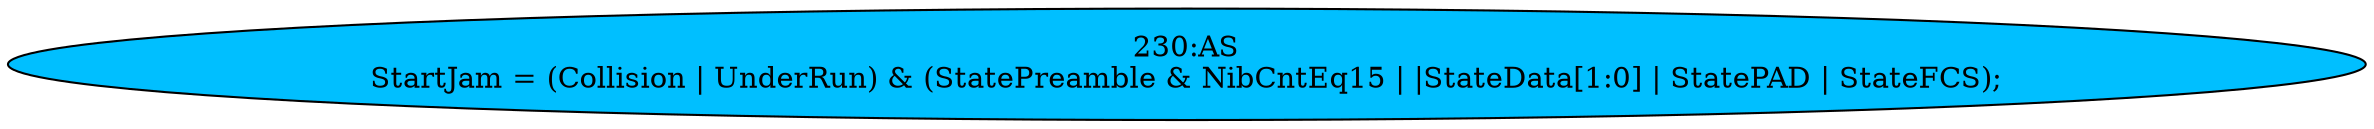 strict digraph "" {
	node [label="\N"];
	"230:AS"	 [ast="<pyverilog.vparser.ast.Assign object at 0x7ff806729690>",
		def_var="['StartJam']",
		fillcolor=deepskyblue,
		label="230:AS
StartJam = (Collision | UnderRun) & (StatePreamble & NibCntEq15 | |StateData[1:0] | StatePAD | StateFCS);",
		statements="[]",
		style=filled,
		typ=Assign,
		use_var="['Collision', 'UnderRun', 'StatePreamble', 'NibCntEq15', 'StateData', 'StatePAD', 'StateFCS']"];
}
